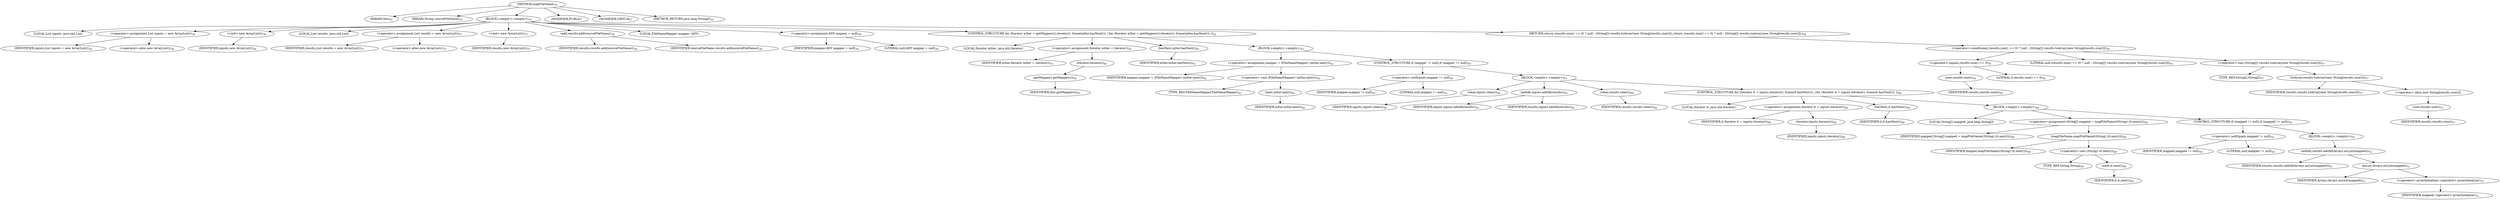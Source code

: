 digraph "mapFileName" {  
"13" [label = <(METHOD,mapFileName)<SUB>35</SUB>> ]
"8" [label = <(PARAM,this)<SUB>35</SUB>> ]
"14" [label = <(PARAM,String sourceFileName)<SUB>35</SUB>> ]
"15" [label = <(BLOCK,&lt;empty&gt;,&lt;empty&gt;)<SUB>35</SUB>> ]
"4" [label = <(LOCAL,List inputs: java.util.List)> ]
"16" [label = <(&lt;operator&gt;.assignment,List inputs = new ArrayList())<SUB>36</SUB>> ]
"17" [label = <(IDENTIFIER,inputs,List inputs = new ArrayList())<SUB>36</SUB>> ]
"18" [label = <(&lt;operator&gt;.alloc,new ArrayList())<SUB>36</SUB>> ]
"19" [label = <(&lt;init&gt;,new ArrayList())<SUB>36</SUB>> ]
"3" [label = <(IDENTIFIER,inputs,new ArrayList())<SUB>36</SUB>> ]
"6" [label = <(LOCAL,List results: java.util.List)> ]
"20" [label = <(&lt;operator&gt;.assignment,List results = new ArrayList())<SUB>37</SUB>> ]
"21" [label = <(IDENTIFIER,results,List results = new ArrayList())<SUB>37</SUB>> ]
"22" [label = <(&lt;operator&gt;.alloc,new ArrayList())<SUB>37</SUB>> ]
"23" [label = <(&lt;init&gt;,new ArrayList())<SUB>37</SUB>> ]
"5" [label = <(IDENTIFIER,results,new ArrayList())<SUB>37</SUB>> ]
"24" [label = <(add,results.add(sourceFileName))<SUB>38</SUB>> ]
"25" [label = <(IDENTIFIER,results,results.add(sourceFileName))<SUB>38</SUB>> ]
"26" [label = <(IDENTIFIER,sourceFileName,results.add(sourceFileName))<SUB>38</SUB>> ]
"27" [label = <(LOCAL,FileNameMapper mapper: ANY)> ]
"28" [label = <(&lt;operator&gt;.assignment,ANY mapper = null)<SUB>39</SUB>> ]
"29" [label = <(IDENTIFIER,mapper,ANY mapper = null)<SUB>39</SUB>> ]
"30" [label = <(LITERAL,null,ANY mapper = null)<SUB>39</SUB>> ]
"31" [label = <(CONTROL_STRUCTURE,for (Iterator mIter = getMappers().iterator(); Some(mIter.hasNext()); ),for (Iterator mIter = getMappers().iterator(); Some(mIter.hasNext()); ))<SUB>41</SUB>> ]
"32" [label = <(LOCAL,Iterator mIter: java.util.Iterator)> ]
"33" [label = <(&lt;operator&gt;.assignment,Iterator mIter = iterator())<SUB>41</SUB>> ]
"34" [label = <(IDENTIFIER,mIter,Iterator mIter = iterator())<SUB>41</SUB>> ]
"35" [label = <(iterator,iterator())<SUB>41</SUB>> ]
"36" [label = <(getMappers,getMappers())<SUB>41</SUB>> ]
"7" [label = <(IDENTIFIER,this,getMappers())<SUB>41</SUB>> ]
"37" [label = <(hasNext,mIter.hasNext())<SUB>41</SUB>> ]
"38" [label = <(IDENTIFIER,mIter,mIter.hasNext())<SUB>41</SUB>> ]
"39" [label = <(BLOCK,&lt;empty&gt;,&lt;empty&gt;)<SUB>41</SUB>> ]
"40" [label = <(&lt;operator&gt;.assignment,mapper = (FileNameMapper) (mIter.next()))<SUB>42</SUB>> ]
"41" [label = <(IDENTIFIER,mapper,mapper = (FileNameMapper) (mIter.next()))<SUB>42</SUB>> ]
"42" [label = <(&lt;operator&gt;.cast,(FileNameMapper) (mIter.next()))<SUB>42</SUB>> ]
"43" [label = <(TYPE_REF,FileNameMapper,FileNameMapper)<SUB>42</SUB>> ]
"44" [label = <(next,mIter.next())<SUB>42</SUB>> ]
"45" [label = <(IDENTIFIER,mIter,mIter.next())<SUB>42</SUB>> ]
"46" [label = <(CONTROL_STRUCTURE,if (mapper != null),if (mapper != null))<SUB>43</SUB>> ]
"47" [label = <(&lt;operator&gt;.notEquals,mapper != null)<SUB>43</SUB>> ]
"48" [label = <(IDENTIFIER,mapper,mapper != null)<SUB>43</SUB>> ]
"49" [label = <(LITERAL,null,mapper != null)<SUB>43</SUB>> ]
"50" [label = <(BLOCK,&lt;empty&gt;,&lt;empty&gt;)<SUB>43</SUB>> ]
"51" [label = <(clear,inputs.clear())<SUB>44</SUB>> ]
"52" [label = <(IDENTIFIER,inputs,inputs.clear())<SUB>44</SUB>> ]
"53" [label = <(addAll,inputs.addAll(results))<SUB>45</SUB>> ]
"54" [label = <(IDENTIFIER,inputs,inputs.addAll(results))<SUB>45</SUB>> ]
"55" [label = <(IDENTIFIER,results,inputs.addAll(results))<SUB>45</SUB>> ]
"56" [label = <(clear,results.clear())<SUB>46</SUB>> ]
"57" [label = <(IDENTIFIER,results,results.clear())<SUB>46</SUB>> ]
"58" [label = <(CONTROL_STRUCTURE,for (Iterator it = inputs.iterator(); Some(it.hasNext()); ),for (Iterator it = inputs.iterator(); Some(it.hasNext()); ))<SUB>48</SUB>> ]
"59" [label = <(LOCAL,Iterator it: java.util.Iterator)> ]
"60" [label = <(&lt;operator&gt;.assignment,Iterator it = inputs.iterator())<SUB>48</SUB>> ]
"61" [label = <(IDENTIFIER,it,Iterator it = inputs.iterator())<SUB>48</SUB>> ]
"62" [label = <(iterator,inputs.iterator())<SUB>48</SUB>> ]
"63" [label = <(IDENTIFIER,inputs,inputs.iterator())<SUB>48</SUB>> ]
"64" [label = <(hasNext,it.hasNext())<SUB>48</SUB>> ]
"65" [label = <(IDENTIFIER,it,it.hasNext())<SUB>48</SUB>> ]
"66" [label = <(BLOCK,&lt;empty&gt;,&lt;empty&gt;)<SUB>48</SUB>> ]
"67" [label = <(LOCAL,String[] mapped: java.lang.String[])> ]
"68" [label = <(&lt;operator&gt;.assignment,String[] mapped = mapFileName((String) (it.next())))<SUB>49</SUB>> ]
"69" [label = <(IDENTIFIER,mapped,String[] mapped = mapFileName((String) (it.next())))<SUB>49</SUB>> ]
"70" [label = <(mapFileName,mapFileName((String) (it.next())))<SUB>49</SUB>> ]
"71" [label = <(IDENTIFIER,mapper,mapFileName((String) (it.next())))<SUB>49</SUB>> ]
"72" [label = <(&lt;operator&gt;.cast,(String) (it.next()))<SUB>49</SUB>> ]
"73" [label = <(TYPE_REF,String,String)<SUB>49</SUB>> ]
"74" [label = <(next,it.next())<SUB>49</SUB>> ]
"75" [label = <(IDENTIFIER,it,it.next())<SUB>49</SUB>> ]
"76" [label = <(CONTROL_STRUCTURE,if (mapped != null),if (mapped != null))<SUB>50</SUB>> ]
"77" [label = <(&lt;operator&gt;.notEquals,mapped != null)<SUB>50</SUB>> ]
"78" [label = <(IDENTIFIER,mapped,mapped != null)<SUB>50</SUB>> ]
"79" [label = <(LITERAL,null,mapped != null)<SUB>50</SUB>> ]
"80" [label = <(BLOCK,&lt;empty&gt;,&lt;empty&gt;)<SUB>50</SUB>> ]
"81" [label = <(addAll,results.addAll(Arrays.asList(mapped)))<SUB>51</SUB>> ]
"82" [label = <(IDENTIFIER,results,results.addAll(Arrays.asList(mapped)))<SUB>51</SUB>> ]
"83" [label = <(asList,Arrays.asList(mapped))<SUB>51</SUB>> ]
"84" [label = <(IDENTIFIER,Arrays,Arrays.asList(mapped))<SUB>51</SUB>> ]
"85" [label = <(&lt;operator&gt;.arrayInitializer,&lt;operator&gt;.arrayInitializer)<SUB>51</SUB>> ]
"86" [label = <(IDENTIFIER,mapped,&lt;operator&gt;.arrayInitializer)<SUB>51</SUB>> ]
"87" [label = <(RETURN,return (results.size() == 0) ? null : (String[]) results.toArray(new String[results.size()]);,return (results.size() == 0) ? null : (String[]) results.toArray(new String[results.size()]);)<SUB>56</SUB>> ]
"88" [label = <(&lt;operator&gt;.conditional,(results.size() == 0) ? null : (String[]) results.toArray(new String[results.size()]))<SUB>56</SUB>> ]
"89" [label = <(&lt;operator&gt;.equals,results.size() == 0)<SUB>56</SUB>> ]
"90" [label = <(size,results.size())<SUB>56</SUB>> ]
"91" [label = <(IDENTIFIER,results,results.size())<SUB>56</SUB>> ]
"92" [label = <(LITERAL,0,results.size() == 0)<SUB>56</SUB>> ]
"93" [label = <(LITERAL,null,(results.size() == 0) ? null : (String[]) results.toArray(new String[results.size()]))<SUB>56</SUB>> ]
"94" [label = <(&lt;operator&gt;.cast,(String[]) results.toArray(new String[results.size()]))<SUB>57</SUB>> ]
"95" [label = <(TYPE_REF,String[],String[])<SUB>57</SUB>> ]
"96" [label = <(toArray,results.toArray(new String[results.size()]))<SUB>57</SUB>> ]
"97" [label = <(IDENTIFIER,results,results.toArray(new String[results.size()]))<SUB>57</SUB>> ]
"98" [label = <(&lt;operator&gt;.alloc,new String[results.size()])> ]
"99" [label = <(size,results.size())<SUB>57</SUB>> ]
"100" [label = <(IDENTIFIER,results,results.size())<SUB>57</SUB>> ]
"101" [label = <(MODIFIER,PUBLIC)> ]
"102" [label = <(MODIFIER,VIRTUAL)> ]
"103" [label = <(METHOD_RETURN,java.lang.String[])<SUB>35</SUB>> ]
  "13" -> "8" 
  "13" -> "14" 
  "13" -> "15" 
  "13" -> "101" 
  "13" -> "102" 
  "13" -> "103" 
  "15" -> "4" 
  "15" -> "16" 
  "15" -> "19" 
  "15" -> "6" 
  "15" -> "20" 
  "15" -> "23" 
  "15" -> "24" 
  "15" -> "27" 
  "15" -> "28" 
  "15" -> "31" 
  "15" -> "87" 
  "16" -> "17" 
  "16" -> "18" 
  "19" -> "3" 
  "20" -> "21" 
  "20" -> "22" 
  "23" -> "5" 
  "24" -> "25" 
  "24" -> "26" 
  "28" -> "29" 
  "28" -> "30" 
  "31" -> "32" 
  "31" -> "33" 
  "31" -> "37" 
  "31" -> "39" 
  "33" -> "34" 
  "33" -> "35" 
  "35" -> "36" 
  "36" -> "7" 
  "37" -> "38" 
  "39" -> "40" 
  "39" -> "46" 
  "40" -> "41" 
  "40" -> "42" 
  "42" -> "43" 
  "42" -> "44" 
  "44" -> "45" 
  "46" -> "47" 
  "46" -> "50" 
  "47" -> "48" 
  "47" -> "49" 
  "50" -> "51" 
  "50" -> "53" 
  "50" -> "56" 
  "50" -> "58" 
  "51" -> "52" 
  "53" -> "54" 
  "53" -> "55" 
  "56" -> "57" 
  "58" -> "59" 
  "58" -> "60" 
  "58" -> "64" 
  "58" -> "66" 
  "60" -> "61" 
  "60" -> "62" 
  "62" -> "63" 
  "64" -> "65" 
  "66" -> "67" 
  "66" -> "68" 
  "66" -> "76" 
  "68" -> "69" 
  "68" -> "70" 
  "70" -> "71" 
  "70" -> "72" 
  "72" -> "73" 
  "72" -> "74" 
  "74" -> "75" 
  "76" -> "77" 
  "76" -> "80" 
  "77" -> "78" 
  "77" -> "79" 
  "80" -> "81" 
  "81" -> "82" 
  "81" -> "83" 
  "83" -> "84" 
  "83" -> "85" 
  "85" -> "86" 
  "87" -> "88" 
  "88" -> "89" 
  "88" -> "93" 
  "88" -> "94" 
  "89" -> "90" 
  "89" -> "92" 
  "90" -> "91" 
  "94" -> "95" 
  "94" -> "96" 
  "96" -> "97" 
  "96" -> "98" 
  "98" -> "99" 
  "99" -> "100" 
}
